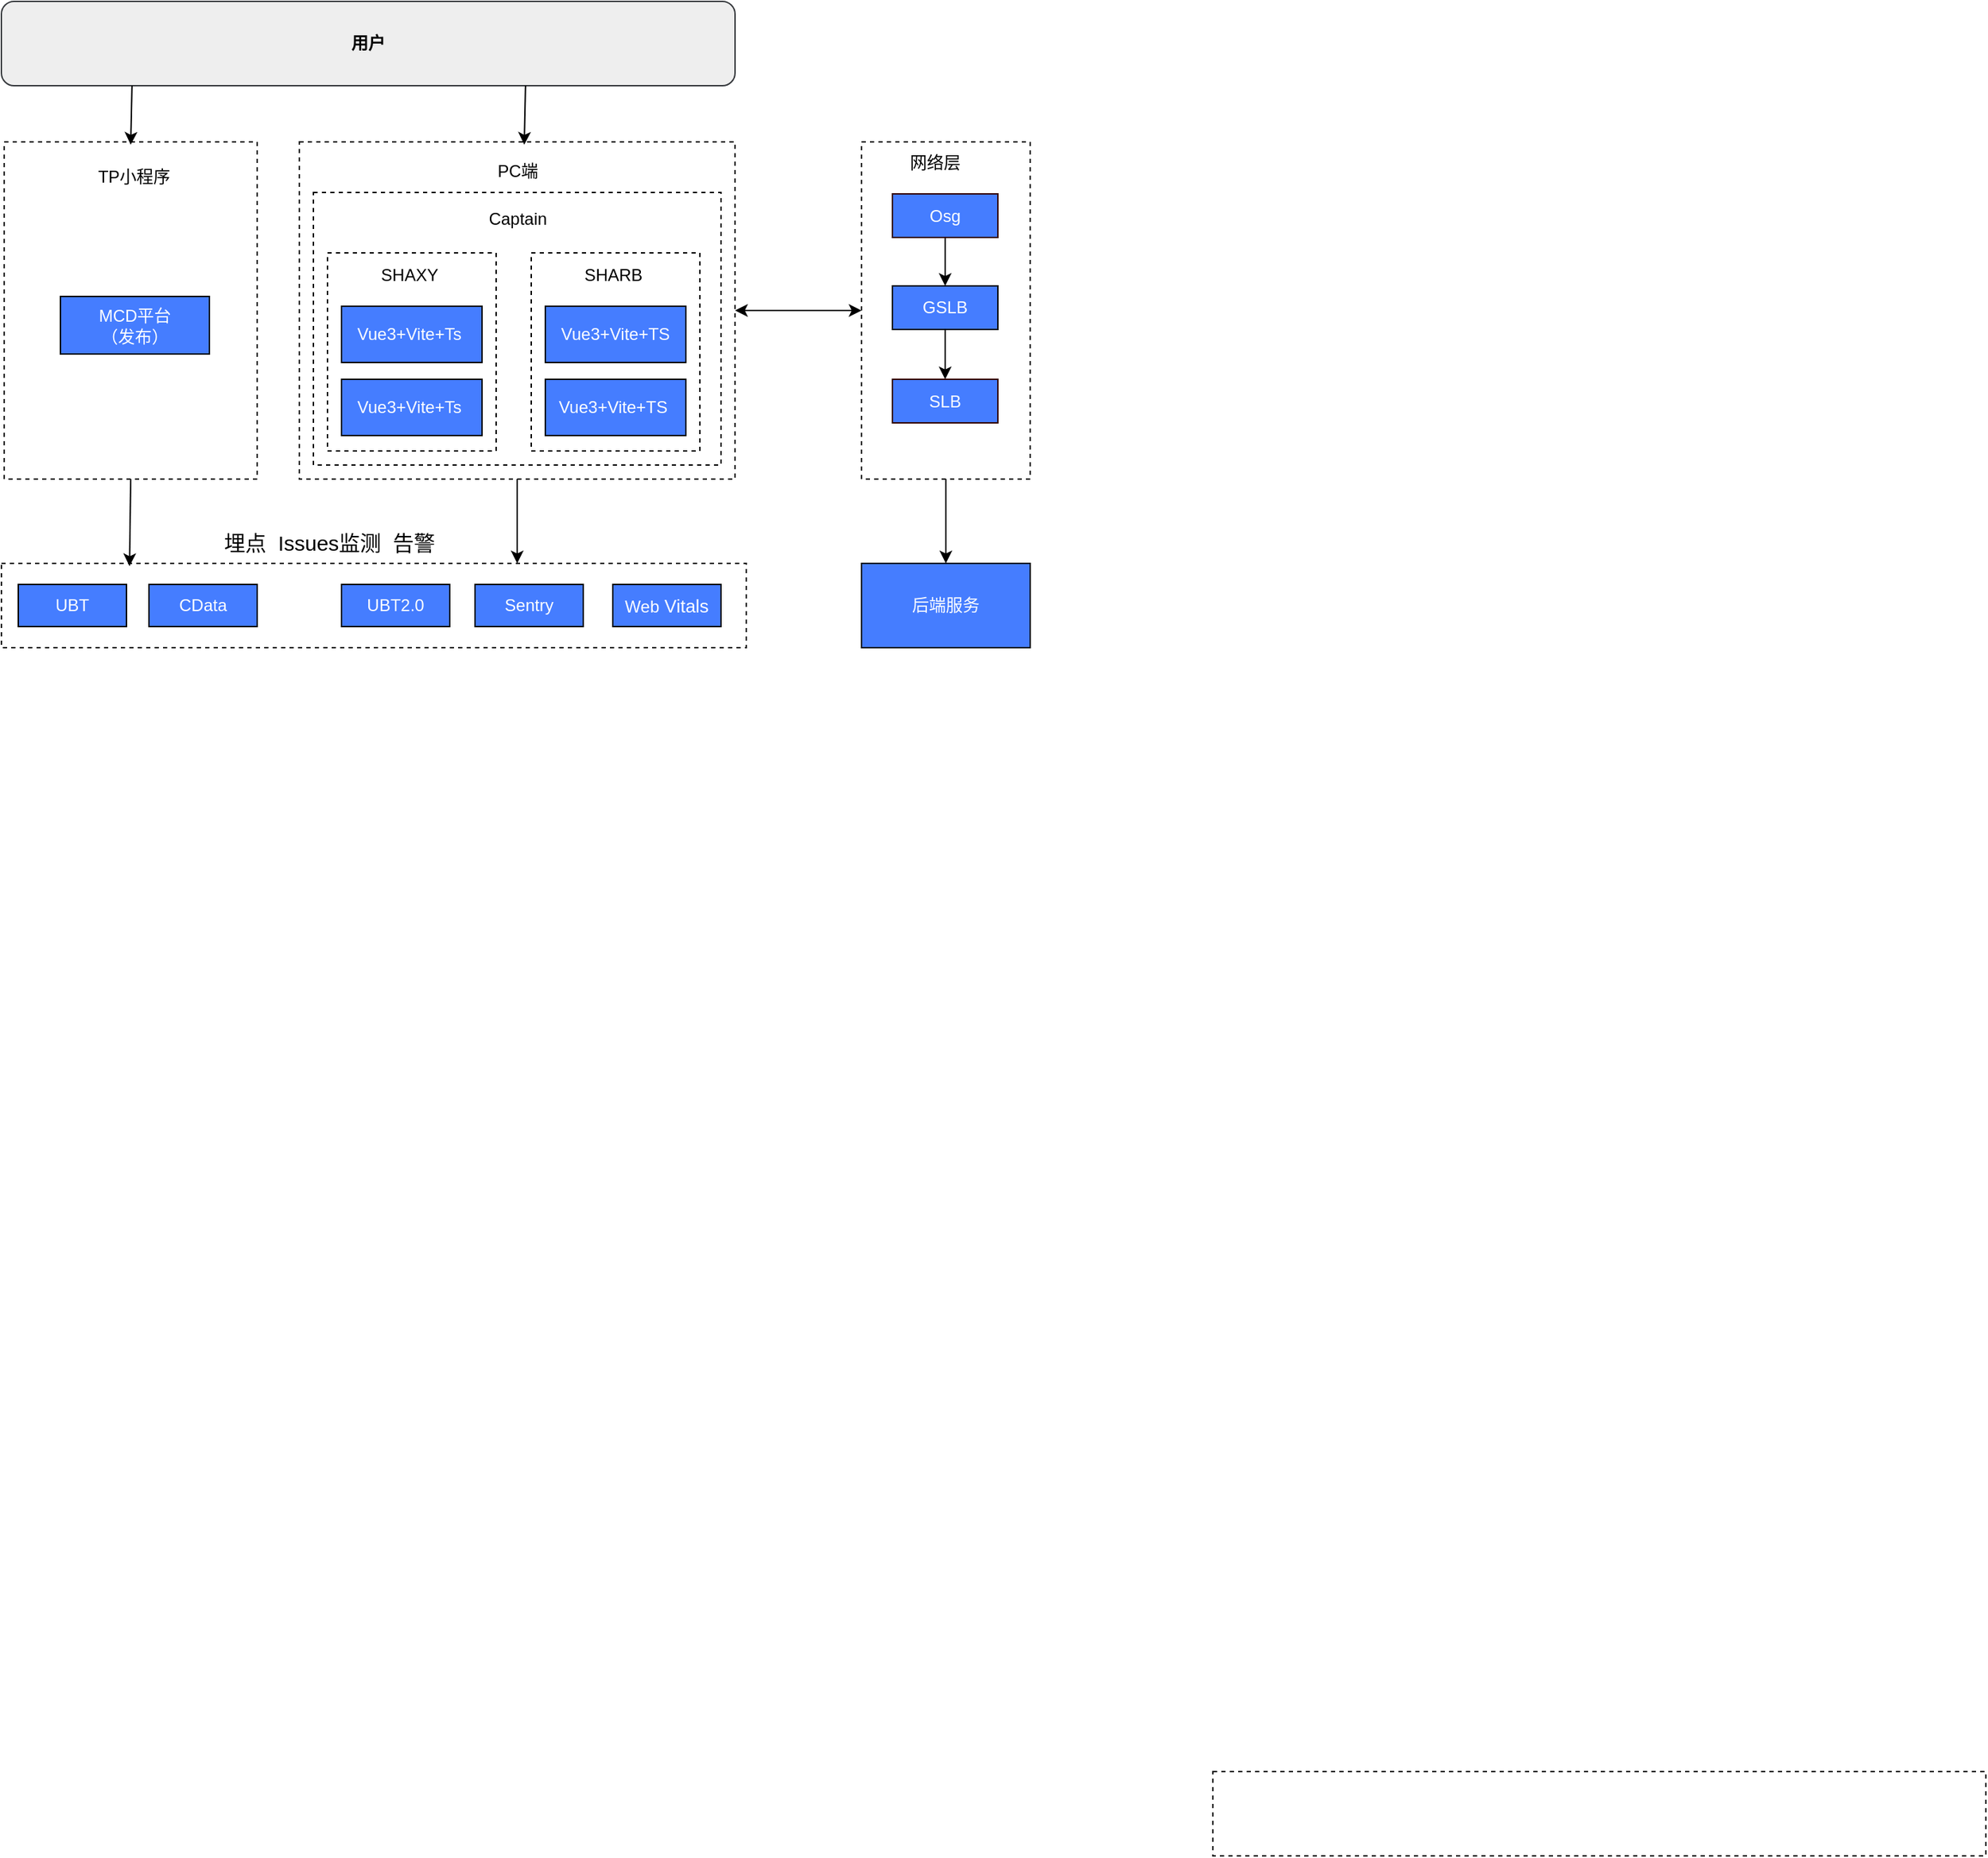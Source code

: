 <mxfile version="21.3.0" type="github">
  <diagram name="第 1 页" id="gq8h_cBBCiNNF4cJcSeH">
    <mxGraphModel dx="1434" dy="764" grid="0" gridSize="10" guides="1" tooltips="1" connect="1" arrows="1" fold="1" page="0" pageScale="1" pageWidth="827" pageHeight="1169" math="0" shadow="0">
      <root>
        <mxCell id="0" />
        <mxCell id="1" parent="0" />
        <mxCell id="z_tKccCH5HloPEAsQqPN-5" value="" style="rounded=0;whiteSpace=wrap;html=1;dashed=1;fillColor=none;" vertex="1" parent="1">
          <mxGeometry x="190" y="330" width="180" height="240" as="geometry" />
        </mxCell>
        <mxCell id="z_tKccCH5HloPEAsQqPN-4" value="&lt;font color=&quot;#ffffff&quot;&gt;MCD平台&lt;br&gt;（发布）&lt;br&gt;&lt;/font&gt;" style="rounded=0;whiteSpace=wrap;html=1;fillColor=#457DFF;" vertex="1" parent="1">
          <mxGeometry x="230" y="440" width="106" height="41" as="geometry" />
        </mxCell>
        <mxCell id="z_tKccCH5HloPEAsQqPN-6" value="TP小程序" style="text;html=1;align=center;verticalAlign=middle;resizable=0;points=[];autosize=1;strokeColor=none;fillColor=none;" vertex="1" parent="1">
          <mxGeometry x="241.5" y="340" width="80" height="30" as="geometry" />
        </mxCell>
        <mxCell id="z_tKccCH5HloPEAsQqPN-7" value="" style="rounded=0;whiteSpace=wrap;html=1;dashed=1;fillColor=none;" vertex="1" parent="1">
          <mxGeometry x="400" y="330" width="310" height="240" as="geometry" />
        </mxCell>
        <mxCell id="z_tKccCH5HloPEAsQqPN-9" value="PC端" style="text;html=1;align=center;verticalAlign=middle;resizable=0;points=[];autosize=1;strokeColor=none;fillColor=none;" vertex="1" parent="1">
          <mxGeometry x="525" y="336" width="60" height="30" as="geometry" />
        </mxCell>
        <mxCell id="z_tKccCH5HloPEAsQqPN-10" value="" style="rounded=0;whiteSpace=wrap;html=1;fillColor=none;dashed=1;" vertex="1" parent="1">
          <mxGeometry x="410" y="366" width="290" height="194" as="geometry" />
        </mxCell>
        <mxCell id="z_tKccCH5HloPEAsQqPN-11" value="Captain" style="text;html=1;align=center;verticalAlign=middle;resizable=0;points=[];autosize=1;strokeColor=none;fillColor=none;" vertex="1" parent="1">
          <mxGeometry x="520" y="370" width="70" height="30" as="geometry" />
        </mxCell>
        <mxCell id="z_tKccCH5HloPEAsQqPN-12" value="" style="whiteSpace=wrap;html=1;dashed=1;fillColor=none;" vertex="1" parent="1">
          <mxGeometry x="420" y="409" width="120" height="141" as="geometry" />
        </mxCell>
        <mxCell id="z_tKccCH5HloPEAsQqPN-13" value="SHAXY" style="text;html=1;align=center;verticalAlign=middle;resizable=0;points=[];autosize=1;strokeColor=none;fillColor=none;" vertex="1" parent="1">
          <mxGeometry x="443" y="410" width="70" height="30" as="geometry" />
        </mxCell>
        <mxCell id="z_tKccCH5HloPEAsQqPN-15" value="&lt;font color=&quot;#ffffff&quot;&gt;Vue3+Vite+Ts&amp;nbsp;&lt;/font&gt;" style="rounded=0;whiteSpace=wrap;html=1;fillColor=#457DFF;" vertex="1" parent="1">
          <mxGeometry x="430" y="447" width="100" height="40" as="geometry" />
        </mxCell>
        <mxCell id="z_tKccCH5HloPEAsQqPN-16" value="&lt;font color=&quot;#ffffff&quot;&gt;Vue3+Vite+Ts&amp;nbsp;&lt;/font&gt;" style="rounded=0;whiteSpace=wrap;html=1;fillColor=#457DFF;" vertex="1" parent="1">
          <mxGeometry x="430" y="499" width="100" height="40" as="geometry" />
        </mxCell>
        <mxCell id="z_tKccCH5HloPEAsQqPN-17" value="" style="whiteSpace=wrap;html=1;dashed=1;fillColor=none;" vertex="1" parent="1">
          <mxGeometry x="565" y="409" width="120" height="141" as="geometry" />
        </mxCell>
        <mxCell id="z_tKccCH5HloPEAsQqPN-18" value="SHARB" style="text;html=1;align=center;verticalAlign=middle;resizable=0;points=[];autosize=1;strokeColor=none;fillColor=none;" vertex="1" parent="1">
          <mxGeometry x="588" y="410" width="70" height="30" as="geometry" />
        </mxCell>
        <mxCell id="z_tKccCH5HloPEAsQqPN-19" value="&lt;font color=&quot;#ffffff&quot;&gt;Vue3+Vite+TS&lt;/font&gt;" style="rounded=0;whiteSpace=wrap;html=1;fillColor=#457DFF;" vertex="1" parent="1">
          <mxGeometry x="575" y="447" width="100" height="40" as="geometry" />
        </mxCell>
        <mxCell id="z_tKccCH5HloPEAsQqPN-20" value="&lt;font color=&quot;#ffffff&quot;&gt;Vue3+Vite+TS&amp;nbsp;&lt;/font&gt;" style="rounded=0;whiteSpace=wrap;html=1;fillColor=#457DFF;" vertex="1" parent="1">
          <mxGeometry x="575" y="499" width="100" height="40" as="geometry" />
        </mxCell>
        <mxCell id="z_tKccCH5HloPEAsQqPN-25" value="" style="rounded=0;whiteSpace=wrap;html=1;dashed=1;" vertex="1" parent="1">
          <mxGeometry x="1050" y="1490" width="550" height="60" as="geometry" />
        </mxCell>
        <mxCell id="z_tKccCH5HloPEAsQqPN-26" value="" style="endArrow=classic;html=1;rounded=0;exitX=0.5;exitY=1;exitDx=0;exitDy=0;entryX=0.172;entryY=0.033;entryDx=0;entryDy=0;entryPerimeter=0;" edge="1" parent="1" source="z_tKccCH5HloPEAsQqPN-5" target="z_tKccCH5HloPEAsQqPN-27">
          <mxGeometry width="50" height="50" relative="1" as="geometry">
            <mxPoint x="390" y="440" as="sourcePoint" />
            <mxPoint x="250" y="650" as="targetPoint" />
          </mxGeometry>
        </mxCell>
        <mxCell id="z_tKccCH5HloPEAsQqPN-27" value="" style="rounded=0;whiteSpace=wrap;html=1;fillColor=none;dashed=1;" vertex="1" parent="1">
          <mxGeometry x="188" y="630" width="530" height="60" as="geometry" />
        </mxCell>
        <mxCell id="z_tKccCH5HloPEAsQqPN-28" value="" style="endArrow=classic;html=1;rounded=0;exitX=0.5;exitY=1;exitDx=0;exitDy=0;" edge="1" parent="1" source="z_tKccCH5HloPEAsQqPN-7" target="z_tKccCH5HloPEAsQqPN-27">
          <mxGeometry width="50" height="50" relative="1" as="geometry">
            <mxPoint x="250" y="500" as="sourcePoint" />
            <mxPoint x="251" y="630" as="targetPoint" />
            <Array as="points">
              <mxPoint x="555" y="630" />
            </Array>
          </mxGeometry>
        </mxCell>
        <mxCell id="z_tKccCH5HloPEAsQqPN-29" value="埋点&amp;nbsp; Issues监测&amp;nbsp; 告警" style="text;html=1;align=center;verticalAlign=middle;resizable=0;points=[];autosize=1;strokeColor=none;fillColor=none;fontSize=15;" vertex="1" parent="1">
          <mxGeometry x="336" y="600" width="170" height="30" as="geometry" />
        </mxCell>
        <mxCell id="z_tKccCH5HloPEAsQqPN-30" value="UBT" style="rounded=0;whiteSpace=wrap;html=1;fillColor=#457DFF;fontColor=#FFFFFF;" vertex="1" parent="1">
          <mxGeometry x="200" y="645" width="77" height="30" as="geometry" />
        </mxCell>
        <mxCell id="z_tKccCH5HloPEAsQqPN-31" value="CData" style="rounded=0;whiteSpace=wrap;html=1;fillColor=#457DFF;fontColor=#FFFFFF;" vertex="1" parent="1">
          <mxGeometry x="293" y="645" width="77" height="30" as="geometry" />
        </mxCell>
        <mxCell id="z_tKccCH5HloPEAsQqPN-32" value="UBT2.0" style="rounded=0;whiteSpace=wrap;html=1;fillColor=#457DFF;fontColor=#FFFFFF;" vertex="1" parent="1">
          <mxGeometry x="430" y="645" width="77" height="30" as="geometry" />
        </mxCell>
        <mxCell id="z_tKccCH5HloPEAsQqPN-33" value="Sentry" style="rounded=0;whiteSpace=wrap;html=1;fillColor=#457DFF;fontColor=#FFFFFF;" vertex="1" parent="1">
          <mxGeometry x="525" y="645" width="77" height="30" as="geometry" />
        </mxCell>
        <mxCell id="z_tKccCH5HloPEAsQqPN-34" value="Web&lt;span style=&quot;font-family: Arial, sans-serif; font-size: 13px; text-align: start;&quot;&gt;&amp;nbsp;Vitals&lt;/span&gt;" style="rounded=0;whiteSpace=wrap;html=1;fillColor=#457DFF;fontColor=#FFFFFF;" vertex="1" parent="1">
          <mxGeometry x="623" y="645" width="77" height="30" as="geometry" />
        </mxCell>
        <mxCell id="z_tKccCH5HloPEAsQqPN-48" value="" style="edgeStyle=orthogonalEdgeStyle;rounded=0;orthogonalLoop=1;jettySize=auto;html=1;" edge="1" parent="1" source="z_tKccCH5HloPEAsQqPN-35" target="z_tKccCH5HloPEAsQqPN-47">
          <mxGeometry relative="1" as="geometry" />
        </mxCell>
        <mxCell id="z_tKccCH5HloPEAsQqPN-35" value="" style="rounded=0;whiteSpace=wrap;html=1;dashed=1;fillColor=none;" vertex="1" parent="1">
          <mxGeometry x="800" y="330" width="120" height="240" as="geometry" />
        </mxCell>
        <mxCell id="z_tKccCH5HloPEAsQqPN-36" value="网络层" style="text;html=1;align=center;verticalAlign=middle;resizable=0;points=[];autosize=1;strokeColor=none;fillColor=none;" vertex="1" parent="1">
          <mxGeometry x="817" y="330" width="70" height="30" as="geometry" />
        </mxCell>
        <mxCell id="z_tKccCH5HloPEAsQqPN-40" value="" style="edgeStyle=orthogonalEdgeStyle;rounded=0;orthogonalLoop=1;jettySize=auto;html=1;" edge="1" parent="1" source="z_tKccCH5HloPEAsQqPN-38" target="z_tKccCH5HloPEAsQqPN-39">
          <mxGeometry relative="1" as="geometry" />
        </mxCell>
        <mxCell id="z_tKccCH5HloPEAsQqPN-38" value="&lt;font color=&quot;#ffffff&quot;&gt;Osg&lt;/font&gt;" style="rounded=0;whiteSpace=wrap;html=1;strokeColor=#330000;fillColor=#457DFF;" vertex="1" parent="1">
          <mxGeometry x="822" y="367" width="75" height="31" as="geometry" />
        </mxCell>
        <mxCell id="z_tKccCH5HloPEAsQqPN-42" value="" style="edgeStyle=orthogonalEdgeStyle;rounded=0;orthogonalLoop=1;jettySize=auto;html=1;" edge="1" parent="1" source="z_tKccCH5HloPEAsQqPN-39" target="z_tKccCH5HloPEAsQqPN-41">
          <mxGeometry relative="1" as="geometry" />
        </mxCell>
        <mxCell id="z_tKccCH5HloPEAsQqPN-39" value="&lt;font color=&quot;#ffffff&quot;&gt;GSLB&lt;/font&gt;" style="whiteSpace=wrap;html=1;rounded=0;fillColor=#457DFF;" vertex="1" parent="1">
          <mxGeometry x="822" y="432.5" width="75" height="31" as="geometry" />
        </mxCell>
        <mxCell id="z_tKccCH5HloPEAsQqPN-41" value="SLB" style="whiteSpace=wrap;html=1;rounded=0;fillColor=#457DFF;strokeColor=#330000;fontColor=#FFFFFF;" vertex="1" parent="1">
          <mxGeometry x="822" y="499" width="75" height="31" as="geometry" />
        </mxCell>
        <mxCell id="z_tKccCH5HloPEAsQqPN-46" value="" style="endArrow=classic;startArrow=classic;html=1;rounded=0;entryX=0;entryY=0.5;entryDx=0;entryDy=0;exitX=1;exitY=0.5;exitDx=0;exitDy=0;" edge="1" parent="1" source="z_tKccCH5HloPEAsQqPN-7" target="z_tKccCH5HloPEAsQqPN-35">
          <mxGeometry width="50" height="50" relative="1" as="geometry">
            <mxPoint x="750" y="440" as="sourcePoint" />
            <mxPoint x="800" y="390" as="targetPoint" />
          </mxGeometry>
        </mxCell>
        <mxCell id="z_tKccCH5HloPEAsQqPN-47" value="&lt;font color=&quot;#ffffff&quot;&gt;后端服务&lt;/font&gt;" style="rounded=0;whiteSpace=wrap;html=1;fillColor=#457DFF;" vertex="1" parent="1">
          <mxGeometry x="800" y="630" width="120" height="60" as="geometry" />
        </mxCell>
        <mxCell id="z_tKccCH5HloPEAsQqPN-49" value="&lt;b&gt;用户&lt;/b&gt;" style="rounded=1;whiteSpace=wrap;html=1;fillColor=#eeeeee;strokeColor=#36393d;" vertex="1" parent="1">
          <mxGeometry x="188" y="230" width="522" height="60" as="geometry" />
        </mxCell>
        <mxCell id="z_tKccCH5HloPEAsQqPN-50" value="" style="endArrow=classic;html=1;rounded=0;entryX=0.5;entryY=0;entryDx=0;entryDy=0;exitX=0.178;exitY=0.967;exitDx=0;exitDy=0;exitPerimeter=0;" edge="1" parent="1">
          <mxGeometry width="50" height="50" relative="1" as="geometry">
            <mxPoint x="280.916" y="290.02" as="sourcePoint" />
            <mxPoint x="280" y="332" as="targetPoint" />
          </mxGeometry>
        </mxCell>
        <mxCell id="z_tKccCH5HloPEAsQqPN-52" value="" style="endArrow=classic;html=1;rounded=0;entryX=0.5;entryY=0;entryDx=0;entryDy=0;exitX=0.178;exitY=0.967;exitDx=0;exitDy=0;exitPerimeter=0;" edge="1" parent="1">
          <mxGeometry width="50" height="50" relative="1" as="geometry">
            <mxPoint x="560.916" y="290.02" as="sourcePoint" />
            <mxPoint x="560" y="332" as="targetPoint" />
          </mxGeometry>
        </mxCell>
      </root>
    </mxGraphModel>
  </diagram>
</mxfile>
